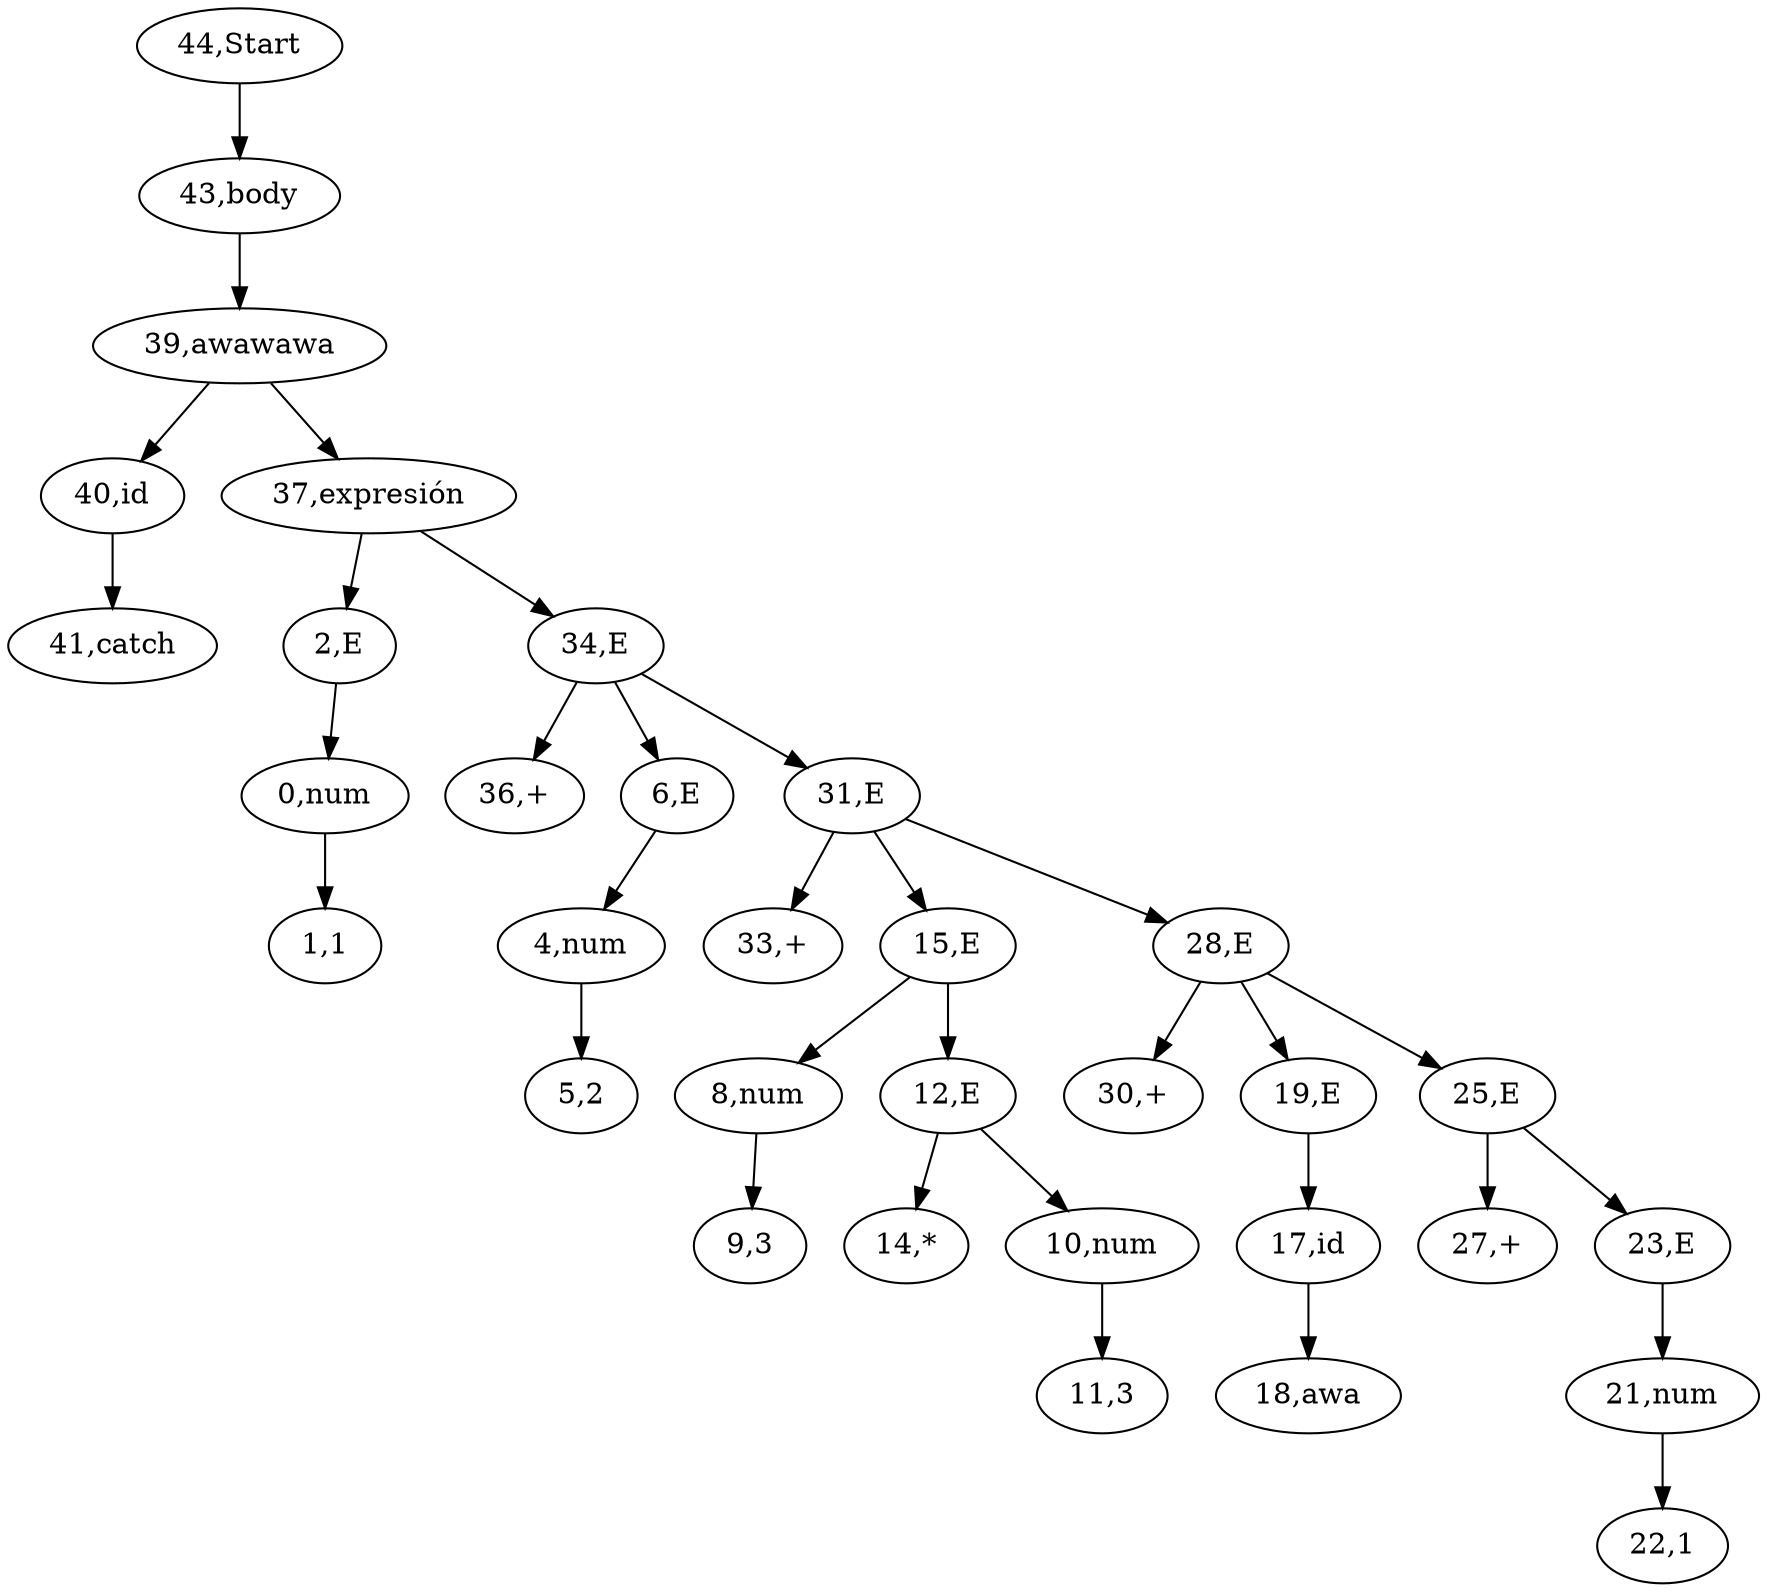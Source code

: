 digraph {
"44,Start" -> "43,body";
"43,body" -> "39,awawawa";
"39,awawawa" -> "40,id";
"40,id" -> "41,catch";
"39,awawawa" -> "37,expresión";
"37,expresión" -> "2,E";
"2,E" -> "0,num";
"0,num" -> "1,1";
"37,expresión" -> "34,E";
"34,E" -> "36,+";
"34,E" -> "6,E";
"6,E" -> "4,num";
"4,num" -> "5,2";
"34,E" -> "31,E";
"31,E" -> "33,+";
"31,E" -> "15,E";
"15,E" -> "8,num";
"8,num" -> "9,3";
"15,E" -> "12,E";
"12,E" -> "14,*";
"12,E" -> "10,num";
"10,num" -> "11,3";
"31,E" -> "28,E";
"28,E" -> "30,+";
"28,E" -> "19,E";
"19,E" -> "17,id";
"17,id" -> "18,awa";
"28,E" -> "25,E";
"25,E" -> "27,+";
"25,E" -> "23,E";
"23,E" -> "21,num";
"21,num" -> "22,1";

}